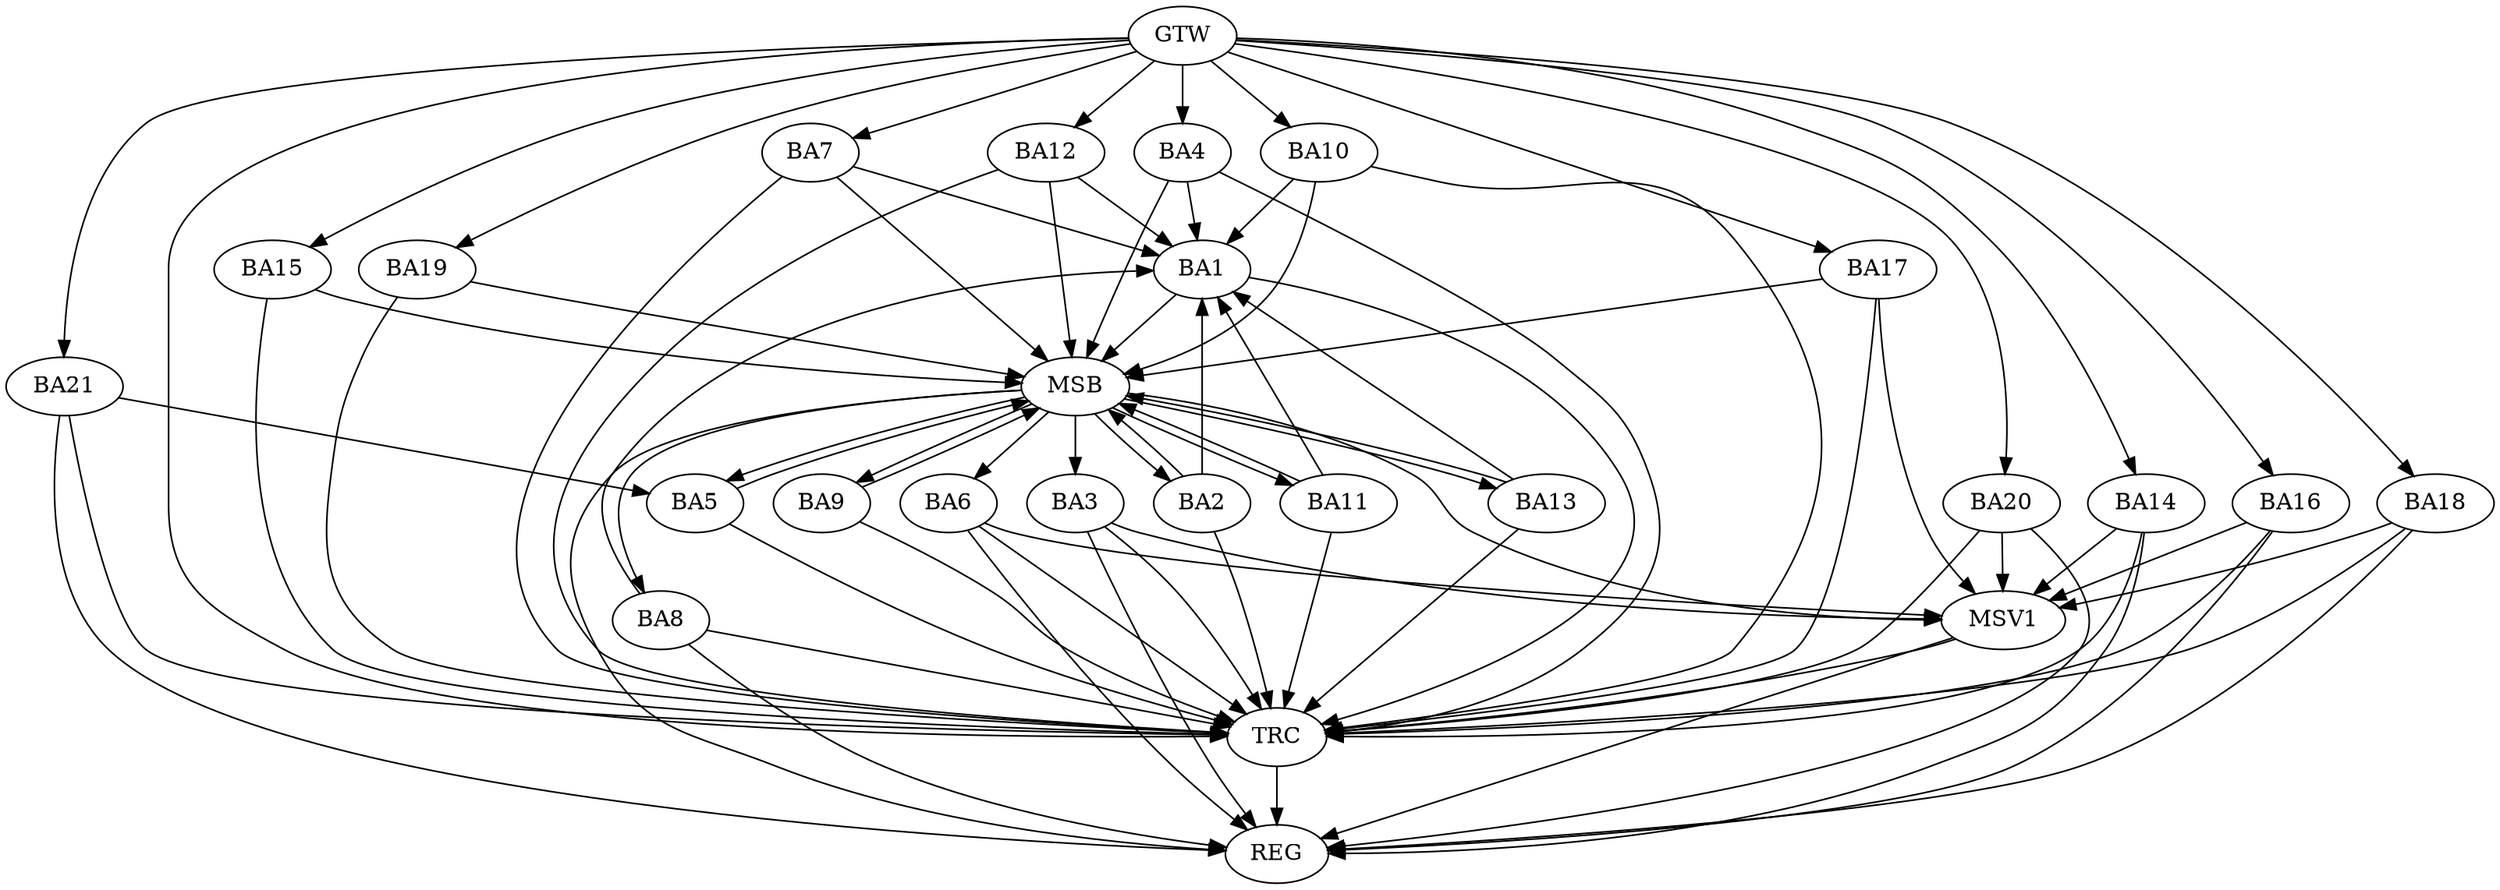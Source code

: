 strict digraph G {
  BA1 [ label="BA1" ];
  BA2 [ label="BA2" ];
  BA3 [ label="BA3" ];
  BA4 [ label="BA4" ];
  BA5 [ label="BA5" ];
  BA6 [ label="BA6" ];
  BA7 [ label="BA7" ];
  BA8 [ label="BA8" ];
  BA9 [ label="BA9" ];
  BA10 [ label="BA10" ];
  BA11 [ label="BA11" ];
  BA12 [ label="BA12" ];
  BA13 [ label="BA13" ];
  BA14 [ label="BA14" ];
  BA15 [ label="BA15" ];
  BA16 [ label="BA16" ];
  BA17 [ label="BA17" ];
  BA18 [ label="BA18" ];
  BA19 [ label="BA19" ];
  BA20 [ label="BA20" ];
  BA21 [ label="BA21" ];
  GTW [ label="GTW" ];
  REG [ label="REG" ];
  MSB [ label="MSB" ];
  TRC [ label="TRC" ];
  MSV1 [ label="MSV1" ];
  BA21 -> BA5;
  GTW -> BA4;
  GTW -> BA7;
  GTW -> BA10;
  GTW -> BA12;
  GTW -> BA14;
  GTW -> BA15;
  GTW -> BA16;
  GTW -> BA17;
  GTW -> BA18;
  GTW -> BA19;
  GTW -> BA20;
  GTW -> BA21;
  BA3 -> REG;
  BA6 -> REG;
  BA8 -> REG;
  BA14 -> REG;
  BA16 -> REG;
  BA18 -> REG;
  BA20 -> REG;
  BA21 -> REG;
  BA1 -> MSB;
  MSB -> BA2;
  MSB -> REG;
  BA2 -> MSB;
  BA4 -> MSB;
  BA5 -> MSB;
  BA7 -> MSB;
  MSB -> BA3;
  BA9 -> MSB;
  MSB -> BA8;
  BA10 -> MSB;
  MSB -> BA9;
  BA11 -> MSB;
  MSB -> BA6;
  BA12 -> MSB;
  MSB -> BA5;
  BA13 -> MSB;
  BA15 -> MSB;
  MSB -> BA13;
  BA17 -> MSB;
  MSB -> BA11;
  BA19 -> MSB;
  BA1 -> TRC;
  BA2 -> TRC;
  BA3 -> TRC;
  BA4 -> TRC;
  BA5 -> TRC;
  BA6 -> TRC;
  BA7 -> TRC;
  BA8 -> TRC;
  BA9 -> TRC;
  BA10 -> TRC;
  BA11 -> TRC;
  BA12 -> TRC;
  BA13 -> TRC;
  BA14 -> TRC;
  BA15 -> TRC;
  BA16 -> TRC;
  BA17 -> TRC;
  BA18 -> TRC;
  BA19 -> TRC;
  BA20 -> TRC;
  BA21 -> TRC;
  GTW -> TRC;
  TRC -> REG;
  BA7 -> BA1;
  BA13 -> BA1;
  BA11 -> BA1;
  BA10 -> BA1;
  BA12 -> BA1;
  BA8 -> BA1;
  BA2 -> BA1;
  BA4 -> BA1;
  BA3 -> MSV1;
  BA14 -> MSV1;
  BA18 -> MSV1;
  MSB -> MSV1;
  BA6 -> MSV1;
  BA16 -> MSV1;
  BA17 -> MSV1;
  BA20 -> MSV1;
  MSV1 -> REG;
  MSV1 -> TRC;
}
